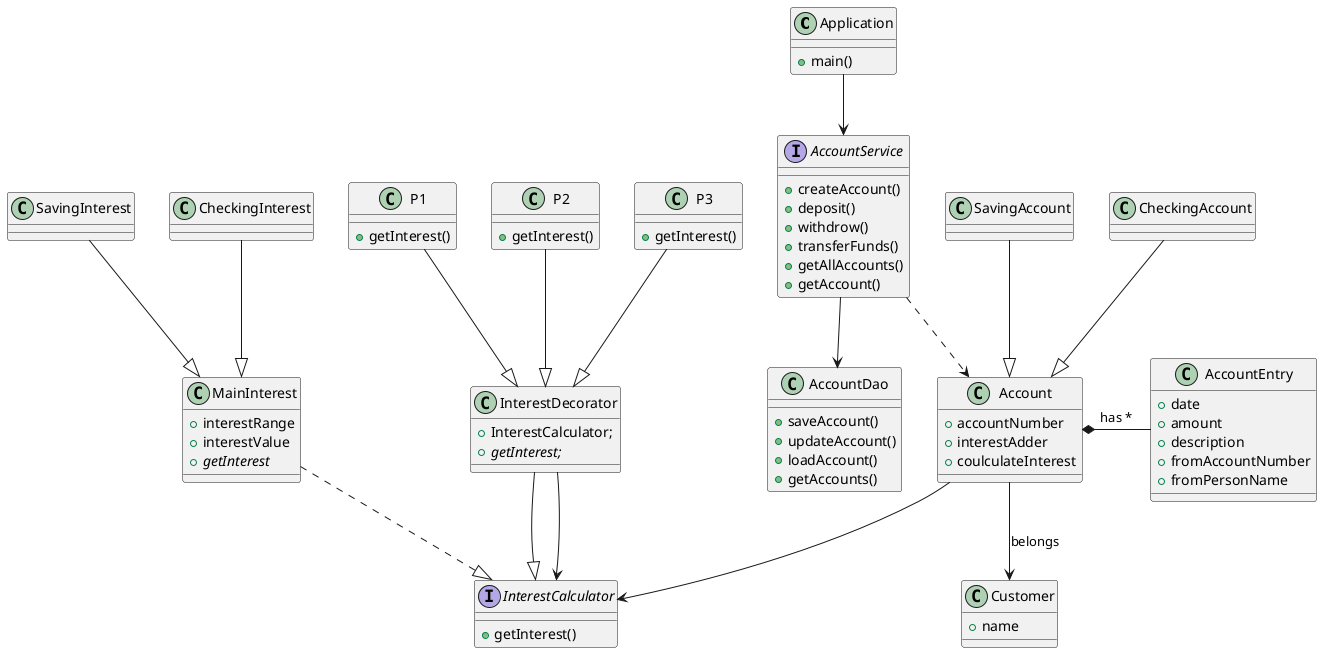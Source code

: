 @startuml
class Application{
    +main()
}
interface AccountService{
    +createAccount()
    +deposit()
    +withdrow()
    +transferFunds()
    +getAllAccounts()
    +getAccount()
}
class AccountDao{
    +saveAccount()
    +updateAccount()
    +loadAccount()
    +getAccounts()
}
class Account{
    +accountNumber
    +interestAdder
    +coulculateInterest
}

class SavingAccount
class CheckingAccount
class Customer {
    +name
}

class AccountEntry {
    +date
    +amount
    +description
    +fromAccountNumber
    +fromPersonName
}
'Adding interest interface
interface InterestCalculator {
    +getInterest()
}

class MainInterest{
    +interestRange
    +interestValue
    +{abstract}getInterest
}
class InterestDecorator{
    +InterestCalculator;
    +{abstract}getInterest;
}
InterestDecorator --|> InterestCalculator
InterestDecorator --> InterestCalculator
class P1 {
    +getInterest()
}
class P2{
            +getInterest()
        }
class P3{
            +getInterest()
        }
P1 --|> InterestDecorator
P2 --|> InterestDecorator
P3 --|> InterestDecorator

class SavingInterest {
}
class CheckingInterest {
}
Application --> AccountService
AccountService --> AccountDao
AccountService ..> Account
Account --> Customer : belongs
Account *- AccountEntry: has *
SavingAccount --|> Account
CheckingAccount --|> Account
MainInterest ..|> InterestCalculator
CheckingInterest --|> MainInterest
SavingInterest --|> MainInterest
Account --> InterestCalculator

@enduml